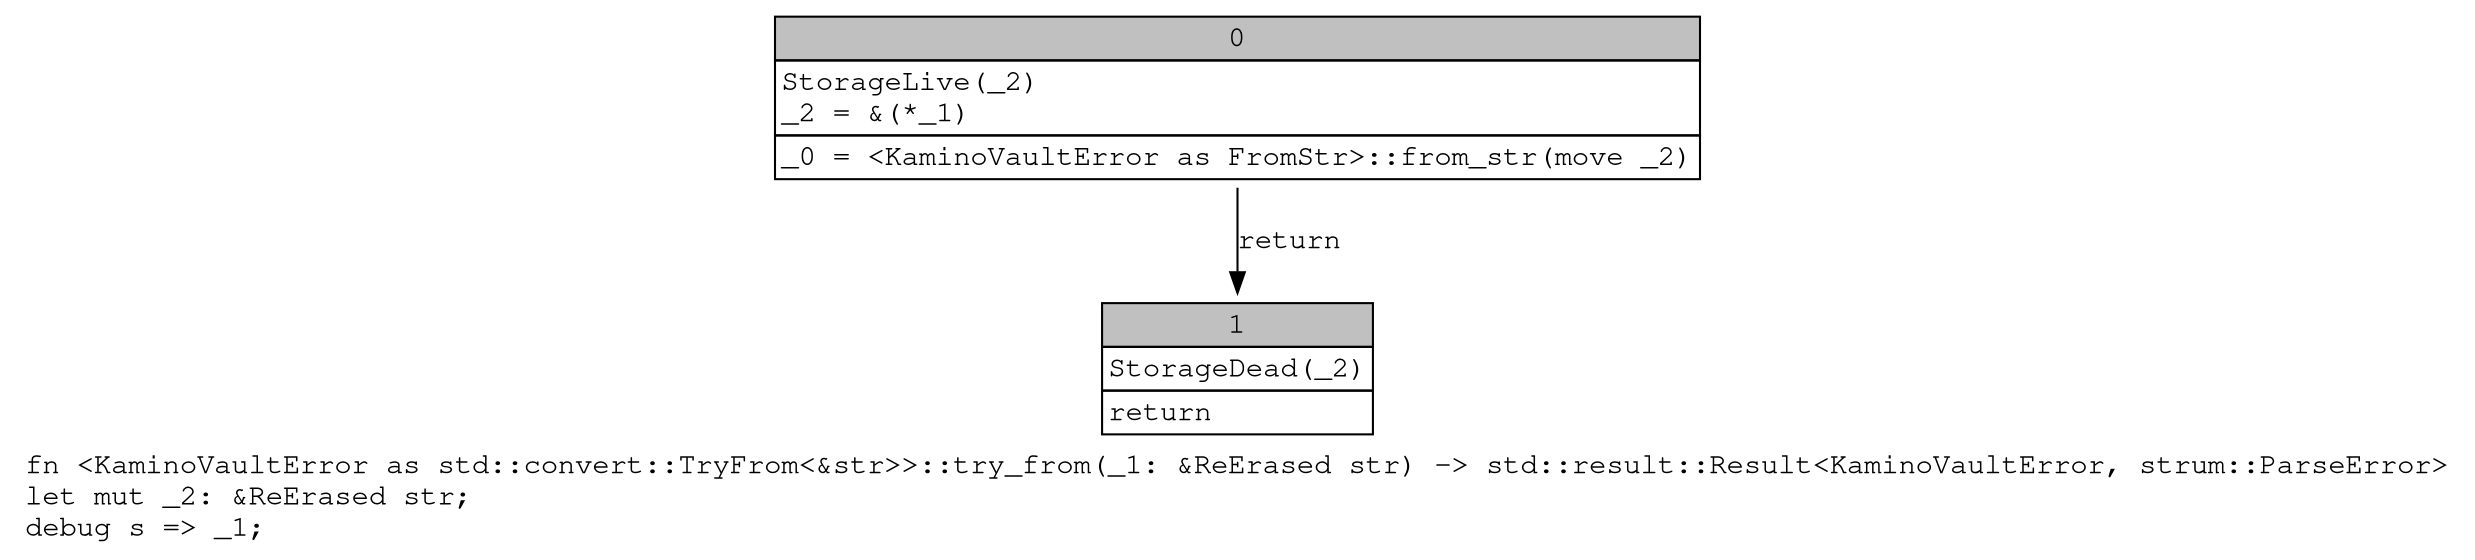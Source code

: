 digraph Mir_0_3113 {
    graph [fontname="Courier, monospace"];
    node [fontname="Courier, monospace"];
    edge [fontname="Courier, monospace"];
    label=<fn &lt;KaminoVaultError as std::convert::TryFrom&lt;&amp;str&gt;&gt;::try_from(_1: &amp;ReErased str) -&gt; std::result::Result&lt;KaminoVaultError, strum::ParseError&gt;<br align="left"/>let mut _2: &amp;ReErased str;<br align="left"/>debug s =&gt; _1;<br align="left"/>>;
    bb0__0_3113 [shape="none", label=<<table border="0" cellborder="1" cellspacing="0"><tr><td bgcolor="gray" align="center" colspan="1">0</td></tr><tr><td align="left" balign="left">StorageLive(_2)<br/>_2 = &amp;(*_1)<br/></td></tr><tr><td align="left">_0 = &lt;KaminoVaultError as FromStr&gt;::from_str(move _2)</td></tr></table>>];
    bb1__0_3113 [shape="none", label=<<table border="0" cellborder="1" cellspacing="0"><tr><td bgcolor="gray" align="center" colspan="1">1</td></tr><tr><td align="left" balign="left">StorageDead(_2)<br/></td></tr><tr><td align="left">return</td></tr></table>>];
    bb0__0_3113 -> bb1__0_3113 [label="return"];
}
